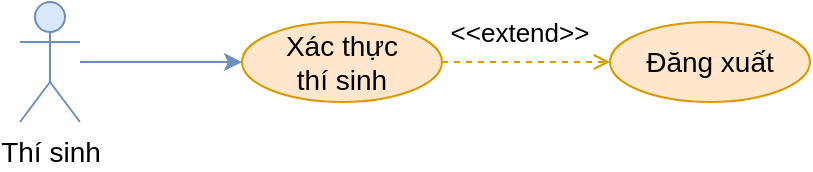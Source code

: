 <mxfile version="22.1.16" type="device">
  <diagram name="Page-1" id="71jAyQxLjt3ghRHyZbQS">
    <mxGraphModel dx="1050" dy="621" grid="1" gridSize="10" guides="1" tooltips="1" connect="1" arrows="1" fold="1" page="1" pageScale="1" pageWidth="850" pageHeight="1100" math="0" shadow="0">
      <root>
        <mxCell id="0" />
        <mxCell id="1" parent="0" />
        <mxCell id="wqulEUFMONdTTNm3xGI--1" style="rounded=0;orthogonalLoop=1;jettySize=auto;html=1;dashed=1;fillColor=#ffe6cc;strokeColor=#d79b00;fontSize=14;endArrow=open;endFill=0;" edge="1" parent="1" source="wqulEUFMONdTTNm3xGI--2" target="wqulEUFMONdTTNm3xGI--5">
          <mxGeometry relative="1" as="geometry" />
        </mxCell>
        <mxCell id="wqulEUFMONdTTNm3xGI--2" value="Xác thực&lt;br&gt;thí sinh" style="ellipse;whiteSpace=wrap;html=1;fillColor=#ffe6cc;strokeColor=#d79b00;fontSize=14;" vertex="1" parent="1">
          <mxGeometry x="141" y="130" width="100" height="40" as="geometry" />
        </mxCell>
        <mxCell id="wqulEUFMONdTTNm3xGI--5" value="Đăng xuất" style="ellipse;whiteSpace=wrap;html=1;fillColor=#ffe6cc;strokeColor=#d79b00;fontSize=14;" vertex="1" parent="1">
          <mxGeometry x="325" y="130" width="100" height="40" as="geometry" />
        </mxCell>
        <mxCell id="wqulEUFMONdTTNm3xGI--6" value="&lt;font style=&quot;font-size: 13px;&quot;&gt;&amp;lt;&amp;lt;extend&amp;gt;&amp;gt;&lt;/font&gt;" style="text;html=1;strokeColor=none;fillColor=none;align=center;verticalAlign=middle;whiteSpace=wrap;rounded=0;rotation=0;fontSize=13;" vertex="1" parent="1">
          <mxGeometry x="250" y="120" width="60" height="30" as="geometry" />
        </mxCell>
        <mxCell id="wqulEUFMONdTTNm3xGI--8" style="rounded=0;orthogonalLoop=1;jettySize=auto;html=1;entryX=0;entryY=0.5;entryDx=0;entryDy=0;fillColor=#dae8fc;strokeColor=#6c8ebf;fontSize=14;" edge="1" parent="1" source="wqulEUFMONdTTNm3xGI--9" target="wqulEUFMONdTTNm3xGI--2">
          <mxGeometry relative="1" as="geometry" />
        </mxCell>
        <mxCell id="wqulEUFMONdTTNm3xGI--9" value="Thí sinh" style="shape=umlActor;verticalLabelPosition=bottom;verticalAlign=top;html=1;outlineConnect=0;fillColor=#dae8fc;strokeColor=#6c8ebf;fontSize=14;" vertex="1" parent="1">
          <mxGeometry x="30" y="120" width="30" height="60" as="geometry" />
        </mxCell>
      </root>
    </mxGraphModel>
  </diagram>
</mxfile>
